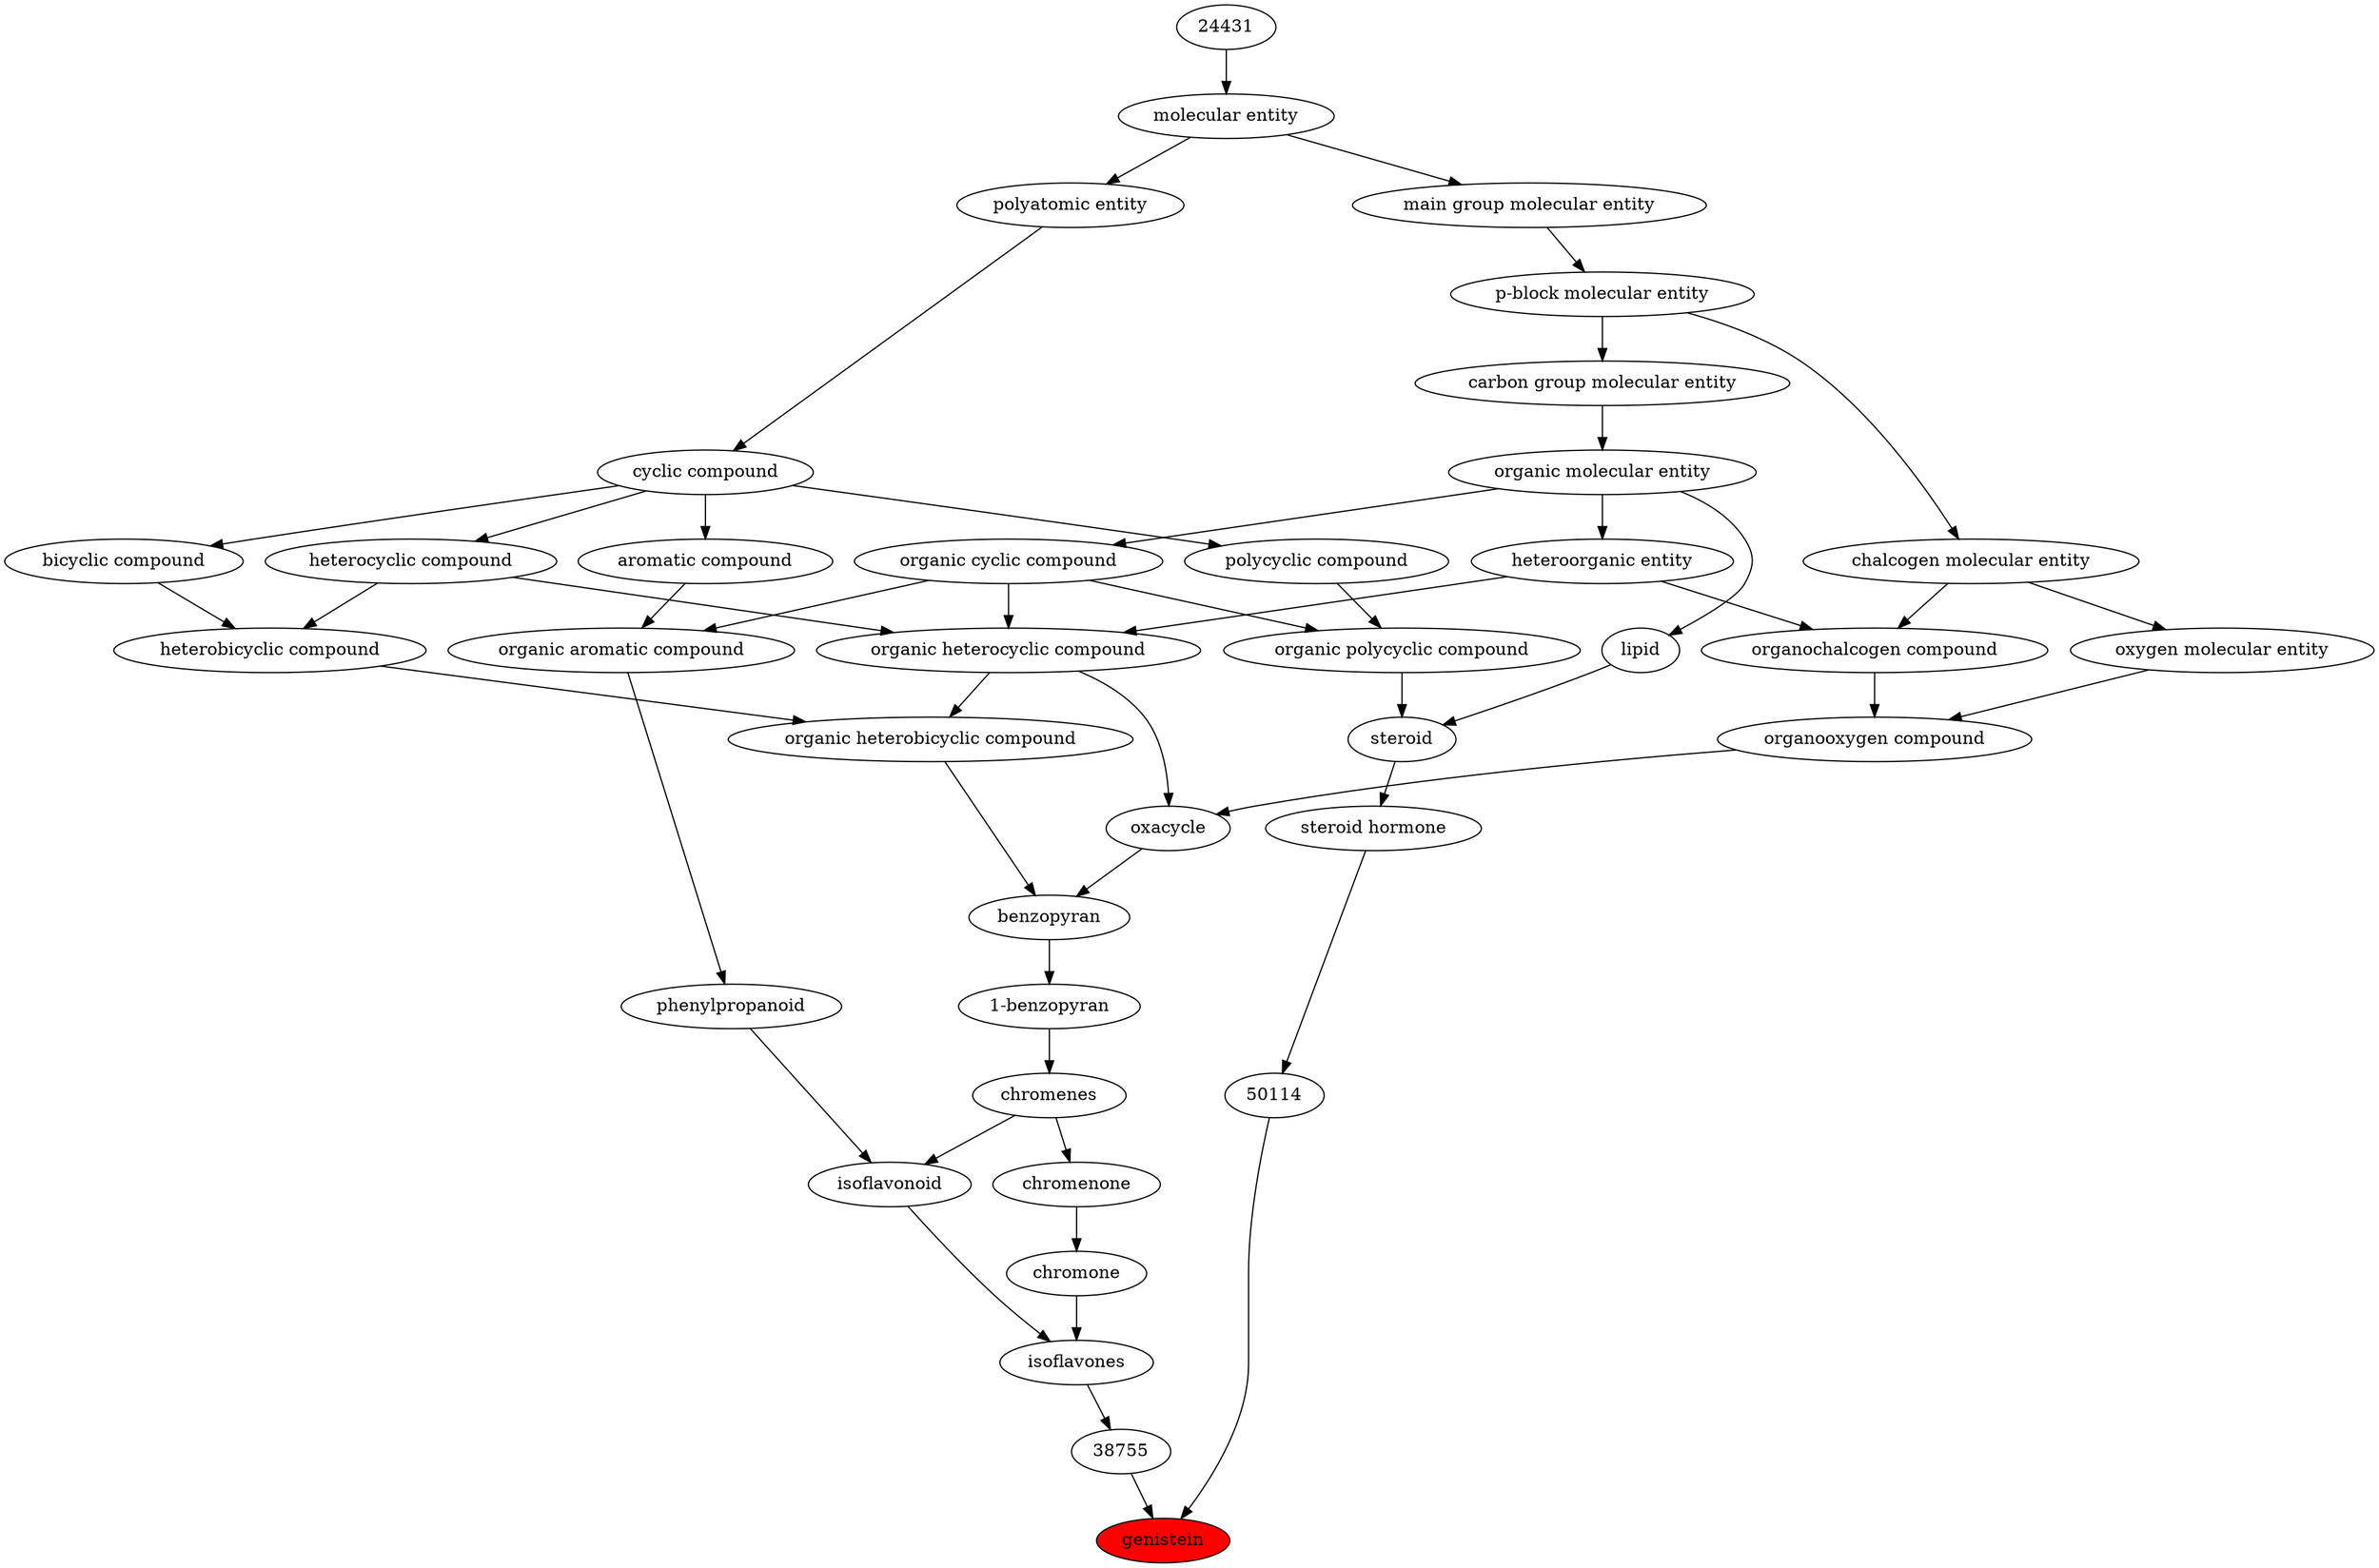 digraph tree{ 
28088 [label="genistein" fillcolor=red style=filled]
38755 -> 28088
50114 -> 28088
38755 [label="38755"]
38757 -> 38755
50114 [label="50114"]
26764 -> 50114
38757 [label="isoflavones"]
23238 -> 38757
50753 -> 38757
26764 [label="steroid hormone"]
35341 -> 26764
23238 [label="chromone"]
38445 -> 23238
50753 [label="isoflavonoid"]
26004 -> 50753
23232 -> 50753
35341 [label="steroid"]
51958 -> 35341
18059 -> 35341
38445 [label="chromenone"]
23232 -> 38445
26004 [label="phenylpropanoid"]
33659 -> 26004
23232 [label="chromenes"]
38443 -> 23232
51958 [label="organic polycyclic compound"]
33832 -> 51958
33635 -> 51958
18059 [label="lipid"]
50860 -> 18059
33659 [label="organic aromatic compound"]
33832 -> 33659
33655 -> 33659
38443 [label="1-benzopyran"]
22727 -> 38443
33832 [label="organic cyclic compound"]
50860 -> 33832
33635 [label="polycyclic compound"]
33595 -> 33635
50860 [label="organic molecular entity"]
33582 -> 50860
33655 [label="aromatic compound"]
33595 -> 33655
22727 [label="benzopyran"]
38104 -> 22727
27171 -> 22727
33595 [label="cyclic compound"]
36357 -> 33595
33582 [label="carbon group molecular entity"]
33675 -> 33582
38104 [label="oxacycle"]
24532 -> 38104
36963 -> 38104
27171 [label="organic heterobicyclic compound"]
33672 -> 27171
24532 -> 27171
36357 [label="polyatomic entity"]
23367 -> 36357
33675 [label="p-block molecular entity"]
33579 -> 33675
24532 [label="organic heterocyclic compound"]
33285 -> 24532
33832 -> 24532
5686 -> 24532
36963 [label="organooxygen compound"]
36962 -> 36963
25806 -> 36963
33672 [label="heterobicyclic compound"]
33636 -> 33672
5686 -> 33672
23367 [label="molecular entity"]
24431 -> 23367
33579 [label="main group molecular entity"]
23367 -> 33579
33285 [label="heteroorganic entity"]
50860 -> 33285
5686 [label="heterocyclic compound"]
33595 -> 5686
36962 [label="organochalcogen compound"]
33285 -> 36962
33304 -> 36962
25806 [label="oxygen molecular entity"]
33304 -> 25806
33636 [label="bicyclic compound"]
33595 -> 33636
24431 [label="24431"]
33304 [label="chalcogen molecular entity"]
33675 -> 33304
}